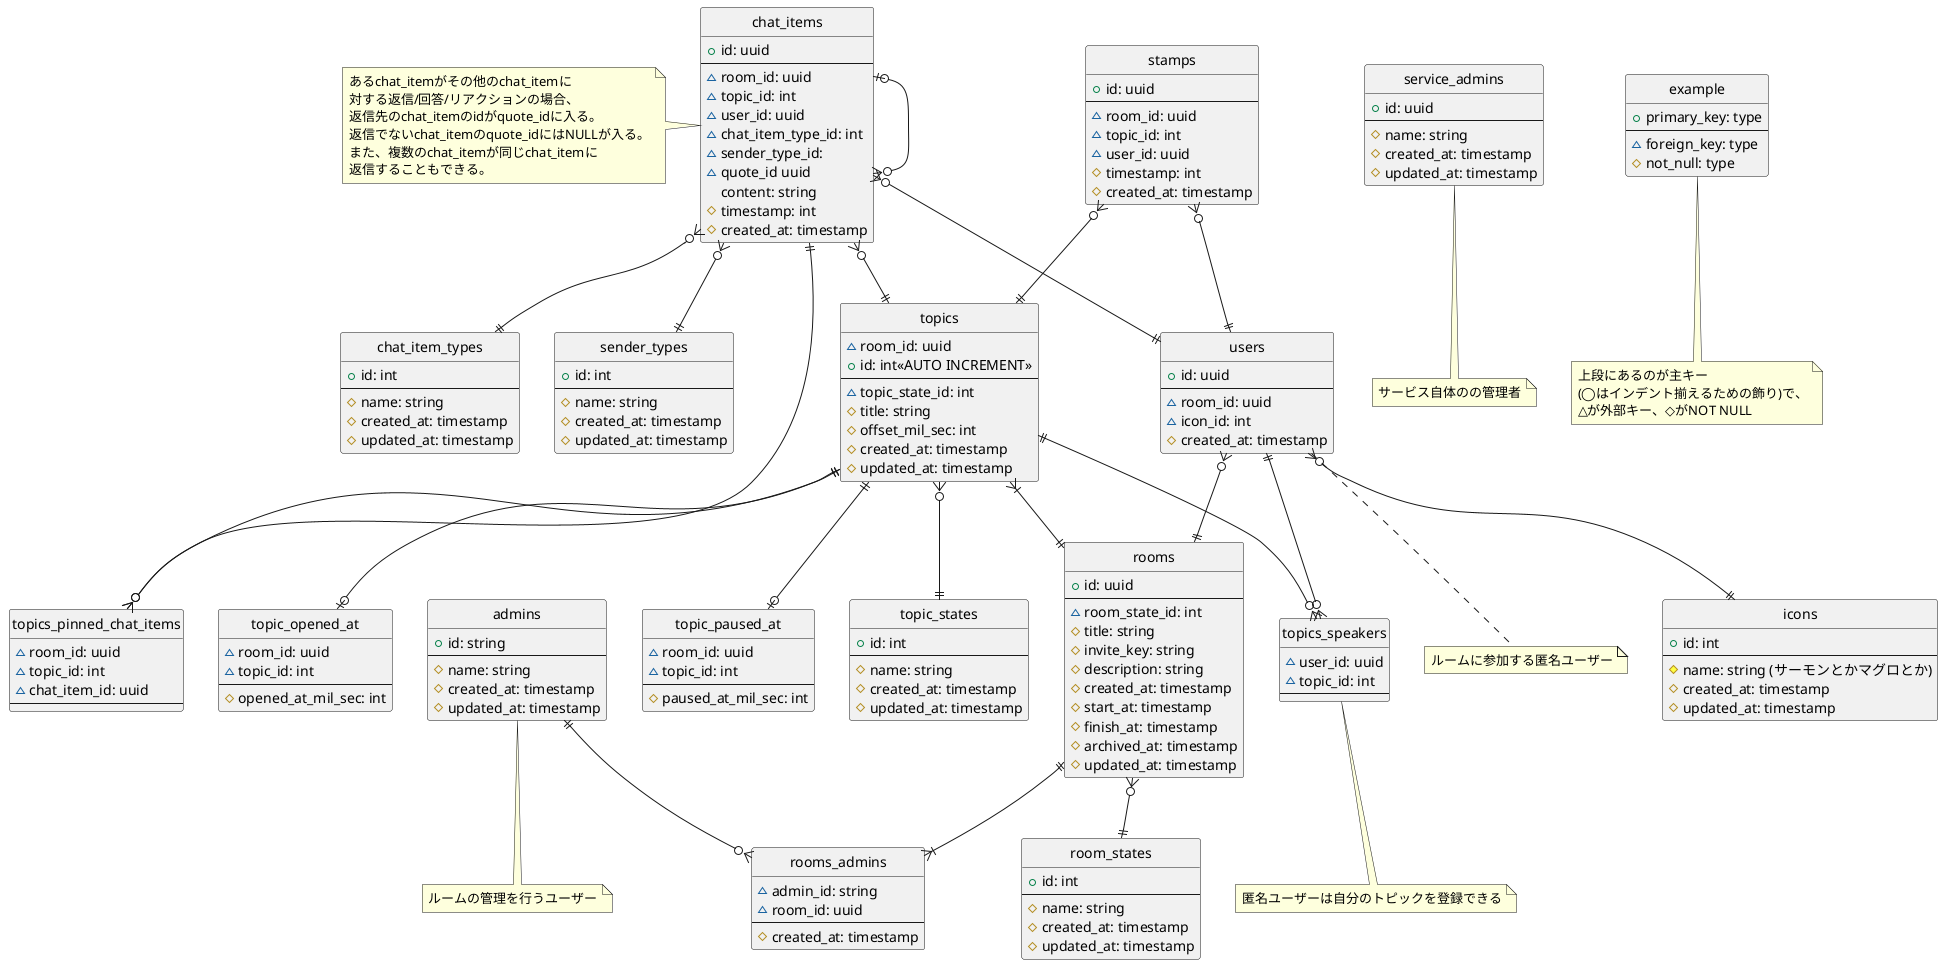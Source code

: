 @startuml

hide circle
skinparam inetype ortho

entity users {
    +id: uuid
    --
    ~room_id: uuid
    ~icon_id: int
    #created_at: timestamp
}
note bottom: ルームに参加する匿名ユーザー

entity topics_speakers{
    ~user_id: uuid
    ~topic_id: int
    --
}
note bottom: 匿名ユーザーは自分のトピックを登録できる

entity admins {
    +id: string
    --
    #name: string
    #created_at: timestamp
    #updated_at: timestamp
}
note bottom: ルームの管理を行うユーザー

entity rooms_admins {
    ~admin_id: string
    ~room_id: uuid
    --
    #created_at: timestamp
}

entity service_admins {
    +id: uuid
    --
    #name: string
    #created_at: timestamp
    #updated_at: timestamp
}
note bottom: サービス自体のの管理者

entity icons {
    +id: int
    --
    #name: string (サーモンとかマグロとか)
    #created_at: timestamp
    #updated_at: timestamp
}

entity rooms {
    +id: uuid
    --
    ~room_state_id: int
    #title: string
    #invite_key: string
    #description: string
    #created_at: timestamp
    #start_at: timestamp
    #finish_at: timestamp
    #archived_at: timestamp
    #updated_at: timestamp
}

entity room_states {
    +id: int
    --
    #name: string
    #created_at: timestamp
    #updated_at: timestamp
}

entity topics {
    ~room_id: uuid
    +id: int<<AUTO INCREMENT>>
    --
    ~topic_state_id: int
    #title: string
    #offset_mil_sec: int
    #created_at: timestamp
    #updated_at: timestamp
}

entity topics_pinned_chat_items {
    ~room_id: uuid
    ~topic_id: int
    ~chat_item_id: uuid
    --
}

entity topic_states {
    +id: int
    --
    #name: string
    #created_at: timestamp
    #updated_at: timestamp
}

entity topic_opened_at {
    ~room_id: uuid
    ~topic_id: int
    --
    #opened_at_mil_sec: int
}

entity topic_paused_at{
    ~room_id: uuid
    ~topic_id: int
    --
    #paused_at_mil_sec: int
}

entity chat_items {
    +id: uuid
    --
    ~room_id: uuid
    ~topic_id: int
    ~user_id: uuid
    ~chat_item_type_id: int
    ~sender_type_id:
    ~quote_id uuid
    content: string
    #timestamp: int
    #created_at: timestamp
}
note left of chat_items
 あるchat_itemがその他のchat_itemに
 対する返信/回答/リアクションの場合、
 返信先のchat_itemのidがquote_idに入る。
 返信でないchat_itemのquote_idにはNULLが入る。
 また、複数のchat_itemが同じchat_itemに
 返信することもできる。
end note

entity chat_item_types {
    +id: int
    --
    #name: string
    #created_at: timestamp
    #updated_at: timestamp
}

entity sender_types {
    +id: int
    --
    #name: string
    #created_at: timestamp
    #updated_at: timestamp
}

entity stamps {
    +id: uuid
    --
    ~room_id: uuid
    ~topic_id: int
    ~user_id: uuid
    #timestamp: int
    #created_at: timestamp
}

users }o--|| icons
users }o--|| rooms
users ||--o{ topics_speakers
topics ||--o{ topics_speakers
admins ||--o{ rooms_admins
rooms ||--|{ rooms_admins
rooms }o--|| room_states
topics }|--|| rooms
topics ||--o{ topics_pinned_chat_items
topics }o--|| topic_states
topics ||--o| topic_opened_at
topics ||--o| topic_paused_at
chat_items||--o{ topics_pinned_chat_items
chat_items }o--|| topics
chat_items }o--|| users
chat_items }o--|| chat_item_types
chat_items |o--o{ chat_items
chat_items }o--|| sender_types
stamps }o--|| topics
stamps }o--|| users

entity example {
    +primary_key: type
    --
    ~foreign_key: type
    #not_null: type
}
note bottom: 上段にあるのが主キー\n(◯はインデント揃えるための飾り)で、\n△が外部キー、◇がNOT NULL

@enduml
